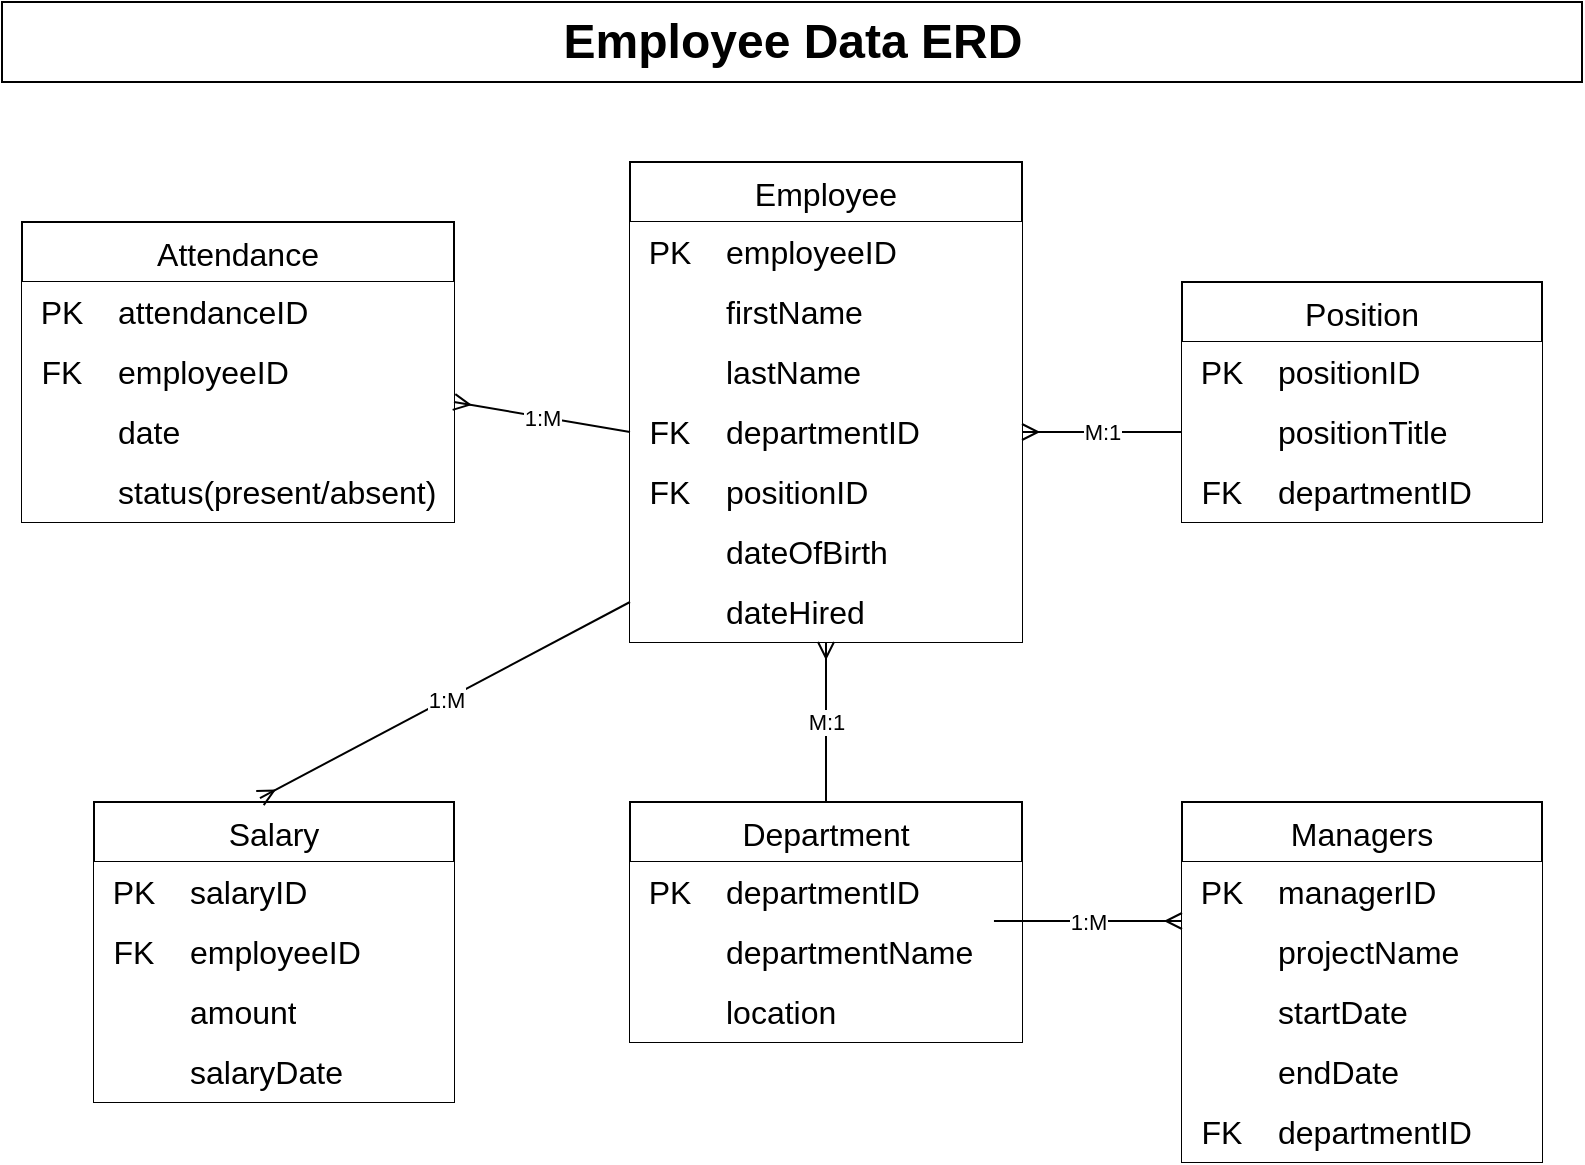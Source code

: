 <mxfile version="24.9.2">
  <diagram id="C5RBs43oDa-KdzZeNtuy" name="Page-1">
    <mxGraphModel dx="1319" dy="762" grid="1" gridSize="10" guides="1" tooltips="1" connect="1" arrows="1" fold="1" page="1" pageScale="1" pageWidth="1100" pageHeight="850" background="#ffffff" math="0" shadow="0">
      <root>
        <mxCell id="WIyWlLk6GJQsqaUBKTNV-0" />
        <mxCell id="WIyWlLk6GJQsqaUBKTNV-1" parent="WIyWlLk6GJQsqaUBKTNV-0" />
        <mxCell id="Qf7x0E1dqHhBOgiYK0y1-11" value="Employee Data ERD" style="text;html=1;fontSize=24;fontStyle=1;verticalAlign=middle;align=center;fillColor=default;strokeColor=default;labelBackgroundColor=default;" vertex="1" parent="WIyWlLk6GJQsqaUBKTNV-1">
          <mxGeometry x="10" y="40" width="790" height="40" as="geometry" />
        </mxCell>
        <mxCell id="Qf7x0E1dqHhBOgiYK0y1-34" value="Employee" style="shape=table;startSize=30;container=1;collapsible=0;childLayout=tableLayout;fixedRows=1;rowLines=0;fontStyle=0;strokeColor=default;fontSize=16;points=[[0,0,0,0,0],[0,0.25,0,0,0],[0,0.5,0,0,0],[0,0.75,0,0,0],[0,1,0,0,0],[0.25,0,0,0,0],[0.25,1,0,0,0],[0.5,0,0,0,0],[0.5,1,0,0,0],[0.75,0,0,0,0],[0.75,1,0,0,0],[1,0,0,0,0],[1,0.25,0,0,0],[1,0.5,0,0,0],[1,0.75,0,0,0],[1,1,0,0,0]];labelBackgroundColor=default;" vertex="1" parent="WIyWlLk6GJQsqaUBKTNV-1">
          <mxGeometry x="324" y="120" width="196" height="240" as="geometry" />
        </mxCell>
        <mxCell id="Qf7x0E1dqHhBOgiYK0y1-35" value="" style="shape=tableRow;horizontal=0;startSize=0;swimlaneHead=0;swimlaneBody=0;top=0;left=0;bottom=0;right=0;collapsible=0;dropTarget=0;fillColor=none;points=[[0,0.5],[1,0.5]];portConstraint=eastwest;strokeColor=inherit;fontSize=16;labelBackgroundColor=default;" vertex="1" parent="Qf7x0E1dqHhBOgiYK0y1-34">
          <mxGeometry y="30" width="196" height="30" as="geometry" />
        </mxCell>
        <mxCell id="Qf7x0E1dqHhBOgiYK0y1-36" value="PK" style="shape=partialRectangle;html=1;whiteSpace=wrap;connectable=0;fillColor=default;top=0;left=0;bottom=0;right=0;overflow=hidden;pointerEvents=1;strokeColor=inherit;fontSize=16;labelBackgroundColor=default;" vertex="1" parent="Qf7x0E1dqHhBOgiYK0y1-35">
          <mxGeometry width="40" height="30" as="geometry">
            <mxRectangle width="40" height="30" as="alternateBounds" />
          </mxGeometry>
        </mxCell>
        <mxCell id="Qf7x0E1dqHhBOgiYK0y1-37" value="employeeID" style="shape=partialRectangle;html=1;whiteSpace=wrap;connectable=0;fillColor=default;top=0;left=0;bottom=0;right=0;align=left;spacingLeft=6;overflow=hidden;strokeColor=inherit;fontSize=16;labelBackgroundColor=default;" vertex="1" parent="Qf7x0E1dqHhBOgiYK0y1-35">
          <mxGeometry x="40" width="156" height="30" as="geometry">
            <mxRectangle width="156" height="30" as="alternateBounds" />
          </mxGeometry>
        </mxCell>
        <mxCell id="Qf7x0E1dqHhBOgiYK0y1-38" value="" style="shape=tableRow;horizontal=0;startSize=0;swimlaneHead=0;swimlaneBody=0;top=0;left=0;bottom=0;right=0;collapsible=0;dropTarget=0;fillColor=none;points=[[0,0.5],[1,0.5]];portConstraint=eastwest;strokeColor=inherit;fontSize=16;labelBackgroundColor=default;" vertex="1" parent="Qf7x0E1dqHhBOgiYK0y1-34">
          <mxGeometry y="60" width="196" height="30" as="geometry" />
        </mxCell>
        <mxCell id="Qf7x0E1dqHhBOgiYK0y1-39" value="" style="shape=partialRectangle;html=1;whiteSpace=wrap;connectable=0;fillColor=default;top=0;left=0;bottom=0;right=0;overflow=hidden;strokeColor=inherit;fontSize=16;labelBackgroundColor=default;" vertex="1" parent="Qf7x0E1dqHhBOgiYK0y1-38">
          <mxGeometry width="40" height="30" as="geometry">
            <mxRectangle width="40" height="30" as="alternateBounds" />
          </mxGeometry>
        </mxCell>
        <mxCell id="Qf7x0E1dqHhBOgiYK0y1-40" value="firstName" style="shape=partialRectangle;html=1;whiteSpace=wrap;connectable=0;fillColor=default;top=0;left=0;bottom=0;right=0;align=left;spacingLeft=6;overflow=hidden;strokeColor=inherit;fontSize=16;labelBackgroundColor=default;" vertex="1" parent="Qf7x0E1dqHhBOgiYK0y1-38">
          <mxGeometry x="40" width="156" height="30" as="geometry">
            <mxRectangle width="156" height="30" as="alternateBounds" />
          </mxGeometry>
        </mxCell>
        <mxCell id="Qf7x0E1dqHhBOgiYK0y1-41" value="" style="shape=tableRow;horizontal=0;startSize=0;swimlaneHead=0;swimlaneBody=0;top=0;left=0;bottom=0;right=0;collapsible=0;dropTarget=0;fillColor=none;points=[[0,0.5],[1,0.5]];portConstraint=eastwest;strokeColor=inherit;fontSize=16;labelBackgroundColor=default;" vertex="1" parent="Qf7x0E1dqHhBOgiYK0y1-34">
          <mxGeometry y="90" width="196" height="30" as="geometry" />
        </mxCell>
        <mxCell id="Qf7x0E1dqHhBOgiYK0y1-42" value="" style="shape=partialRectangle;html=1;whiteSpace=wrap;connectable=0;fillColor=default;top=0;left=0;bottom=0;right=0;overflow=hidden;strokeColor=inherit;fontSize=16;labelBackgroundColor=default;" vertex="1" parent="Qf7x0E1dqHhBOgiYK0y1-41">
          <mxGeometry width="40" height="30" as="geometry">
            <mxRectangle width="40" height="30" as="alternateBounds" />
          </mxGeometry>
        </mxCell>
        <mxCell id="Qf7x0E1dqHhBOgiYK0y1-43" value="lastName" style="shape=partialRectangle;html=1;whiteSpace=wrap;connectable=0;fillColor=default;top=0;left=0;bottom=0;right=0;align=left;spacingLeft=6;overflow=hidden;strokeColor=inherit;fontSize=16;labelBackgroundColor=default;" vertex="1" parent="Qf7x0E1dqHhBOgiYK0y1-41">
          <mxGeometry x="40" width="156" height="30" as="geometry">
            <mxRectangle width="156" height="30" as="alternateBounds" />
          </mxGeometry>
        </mxCell>
        <mxCell id="Qf7x0E1dqHhBOgiYK0y1-44" value="" style="shape=tableRow;horizontal=0;startSize=0;swimlaneHead=0;swimlaneBody=0;top=0;left=0;bottom=0;right=0;collapsible=0;dropTarget=0;fillColor=none;points=[[0,0.5],[1,0.5]];portConstraint=eastwest;strokeColor=inherit;fontSize=16;labelBackgroundColor=default;" vertex="1" parent="Qf7x0E1dqHhBOgiYK0y1-34">
          <mxGeometry y="120" width="196" height="30" as="geometry" />
        </mxCell>
        <mxCell id="Qf7x0E1dqHhBOgiYK0y1-45" value="FK" style="shape=partialRectangle;html=1;whiteSpace=wrap;connectable=0;fillColor=default;top=0;left=0;bottom=0;right=0;overflow=hidden;strokeColor=inherit;fontSize=16;labelBackgroundColor=default;" vertex="1" parent="Qf7x0E1dqHhBOgiYK0y1-44">
          <mxGeometry width="40" height="30" as="geometry">
            <mxRectangle width="40" height="30" as="alternateBounds" />
          </mxGeometry>
        </mxCell>
        <mxCell id="Qf7x0E1dqHhBOgiYK0y1-46" value="departmentID" style="shape=partialRectangle;html=1;whiteSpace=wrap;connectable=0;fillColor=default;top=0;left=0;bottom=0;right=0;align=left;spacingLeft=6;overflow=hidden;strokeColor=inherit;fontSize=16;labelBackgroundColor=default;" vertex="1" parent="Qf7x0E1dqHhBOgiYK0y1-44">
          <mxGeometry x="40" width="156" height="30" as="geometry">
            <mxRectangle width="156" height="30" as="alternateBounds" />
          </mxGeometry>
        </mxCell>
        <mxCell id="Qf7x0E1dqHhBOgiYK0y1-47" value="" style="shape=tableRow;horizontal=0;startSize=0;swimlaneHead=0;swimlaneBody=0;top=0;left=0;bottom=0;right=0;collapsible=0;dropTarget=0;fillColor=none;points=[[0,0.5],[1,0.5]];portConstraint=eastwest;strokeColor=inherit;fontSize=16;labelBackgroundColor=default;" vertex="1" parent="Qf7x0E1dqHhBOgiYK0y1-34">
          <mxGeometry y="150" width="196" height="30" as="geometry" />
        </mxCell>
        <mxCell id="Qf7x0E1dqHhBOgiYK0y1-48" value="FK" style="shape=partialRectangle;html=1;whiteSpace=wrap;connectable=0;fillColor=default;top=0;left=0;bottom=0;right=0;overflow=hidden;strokeColor=inherit;fontSize=16;labelBackgroundColor=default;" vertex="1" parent="Qf7x0E1dqHhBOgiYK0y1-47">
          <mxGeometry width="40" height="30" as="geometry">
            <mxRectangle width="40" height="30" as="alternateBounds" />
          </mxGeometry>
        </mxCell>
        <mxCell id="Qf7x0E1dqHhBOgiYK0y1-49" value="positionID" style="shape=partialRectangle;html=1;whiteSpace=wrap;connectable=0;fillColor=default;top=0;left=0;bottom=0;right=0;align=left;spacingLeft=6;overflow=hidden;strokeColor=inherit;fontSize=16;labelBackgroundColor=default;" vertex="1" parent="Qf7x0E1dqHhBOgiYK0y1-47">
          <mxGeometry x="40" width="156" height="30" as="geometry">
            <mxRectangle width="156" height="30" as="alternateBounds" />
          </mxGeometry>
        </mxCell>
        <mxCell id="Qf7x0E1dqHhBOgiYK0y1-50" value="" style="shape=tableRow;horizontal=0;startSize=0;swimlaneHead=0;swimlaneBody=0;top=0;left=0;bottom=0;right=0;collapsible=0;dropTarget=0;fillColor=none;points=[[0,0.5],[1,0.5]];portConstraint=eastwest;strokeColor=inherit;fontSize=16;labelBackgroundColor=default;" vertex="1" parent="Qf7x0E1dqHhBOgiYK0y1-34">
          <mxGeometry y="180" width="196" height="30" as="geometry" />
        </mxCell>
        <mxCell id="Qf7x0E1dqHhBOgiYK0y1-51" value="" style="shape=partialRectangle;html=1;whiteSpace=wrap;connectable=0;fillColor=default;top=0;left=0;bottom=0;right=0;overflow=hidden;strokeColor=inherit;fontSize=16;labelBackgroundColor=default;" vertex="1" parent="Qf7x0E1dqHhBOgiYK0y1-50">
          <mxGeometry width="40" height="30" as="geometry">
            <mxRectangle width="40" height="30" as="alternateBounds" />
          </mxGeometry>
        </mxCell>
        <mxCell id="Qf7x0E1dqHhBOgiYK0y1-52" value="dateOfBirth" style="shape=partialRectangle;html=1;whiteSpace=wrap;connectable=0;fillColor=default;top=0;left=0;bottom=0;right=0;align=left;spacingLeft=6;overflow=hidden;strokeColor=inherit;fontSize=16;labelBackgroundColor=default;" vertex="1" parent="Qf7x0E1dqHhBOgiYK0y1-50">
          <mxGeometry x="40" width="156" height="30" as="geometry">
            <mxRectangle width="156" height="30" as="alternateBounds" />
          </mxGeometry>
        </mxCell>
        <mxCell id="Qf7x0E1dqHhBOgiYK0y1-53" value="" style="shape=tableRow;horizontal=0;startSize=0;swimlaneHead=0;swimlaneBody=0;top=0;left=0;bottom=0;right=0;collapsible=0;dropTarget=0;fillColor=none;points=[[0,0.5],[1,0.5]];portConstraint=eastwest;strokeColor=inherit;fontSize=16;labelBackgroundColor=default;" vertex="1" parent="Qf7x0E1dqHhBOgiYK0y1-34">
          <mxGeometry y="210" width="196" height="30" as="geometry" />
        </mxCell>
        <mxCell id="Qf7x0E1dqHhBOgiYK0y1-54" value="" style="shape=partialRectangle;html=1;whiteSpace=wrap;connectable=0;fillColor=default;top=0;left=0;bottom=0;right=0;overflow=hidden;strokeColor=inherit;fontSize=16;labelBackgroundColor=default;" vertex="1" parent="Qf7x0E1dqHhBOgiYK0y1-53">
          <mxGeometry width="40" height="30" as="geometry">
            <mxRectangle width="40" height="30" as="alternateBounds" />
          </mxGeometry>
        </mxCell>
        <mxCell id="Qf7x0E1dqHhBOgiYK0y1-55" value="dateHired" style="shape=partialRectangle;html=1;whiteSpace=wrap;connectable=0;fillColor=default;top=0;left=0;bottom=0;right=0;align=left;spacingLeft=6;overflow=hidden;strokeColor=inherit;fontSize=16;labelBackgroundColor=default;" vertex="1" parent="Qf7x0E1dqHhBOgiYK0y1-53">
          <mxGeometry x="40" width="156" height="30" as="geometry">
            <mxRectangle width="156" height="30" as="alternateBounds" />
          </mxGeometry>
        </mxCell>
        <mxCell id="Qf7x0E1dqHhBOgiYK0y1-78" value="Department" style="shape=table;startSize=30;container=1;collapsible=0;childLayout=tableLayout;fixedRows=1;rowLines=0;fontStyle=0;strokeColor=default;fontSize=16;labelBackgroundColor=default;" vertex="1" parent="WIyWlLk6GJQsqaUBKTNV-1">
          <mxGeometry x="324" y="440" width="196" height="120" as="geometry" />
        </mxCell>
        <mxCell id="Qf7x0E1dqHhBOgiYK0y1-126" value="" style="shape=tableRow;horizontal=0;startSize=0;swimlaneHead=0;swimlaneBody=0;top=0;left=0;bottom=0;right=0;collapsible=0;dropTarget=0;fillColor=none;points=[[0,0.5],[1,0.5]];portConstraint=eastwest;strokeColor=inherit;fontSize=16;labelBackgroundColor=default;" vertex="1" parent="Qf7x0E1dqHhBOgiYK0y1-78">
          <mxGeometry y="30" width="196" height="30" as="geometry" />
        </mxCell>
        <mxCell id="Qf7x0E1dqHhBOgiYK0y1-127" value="PK" style="shape=partialRectangle;html=1;whiteSpace=wrap;connectable=0;fillColor=default;top=0;left=0;bottom=0;right=0;overflow=hidden;pointerEvents=1;strokeColor=inherit;fontSize=16;labelBackgroundColor=default;" vertex="1" parent="Qf7x0E1dqHhBOgiYK0y1-126">
          <mxGeometry width="40" height="30" as="geometry">
            <mxRectangle width="40" height="30" as="alternateBounds" />
          </mxGeometry>
        </mxCell>
        <mxCell id="Qf7x0E1dqHhBOgiYK0y1-128" value="departmentID" style="shape=partialRectangle;html=1;whiteSpace=wrap;connectable=0;fillColor=default;top=0;left=0;bottom=0;right=0;align=left;spacingLeft=6;overflow=hidden;strokeColor=inherit;fontSize=16;labelBackgroundColor=default;" vertex="1" parent="Qf7x0E1dqHhBOgiYK0y1-126">
          <mxGeometry x="40" width="156" height="30" as="geometry">
            <mxRectangle width="156" height="30" as="alternateBounds" />
          </mxGeometry>
        </mxCell>
        <mxCell id="Qf7x0E1dqHhBOgiYK0y1-82" value="" style="shape=tableRow;horizontal=0;startSize=0;swimlaneHead=0;swimlaneBody=0;top=0;left=0;bottom=0;right=0;collapsible=0;dropTarget=0;fillColor=none;points=[[0,0.5],[1,0.5]];portConstraint=eastwest;strokeColor=inherit;fontSize=16;labelBackgroundColor=default;" vertex="1" parent="Qf7x0E1dqHhBOgiYK0y1-78">
          <mxGeometry y="60" width="196" height="30" as="geometry" />
        </mxCell>
        <mxCell id="Qf7x0E1dqHhBOgiYK0y1-83" value="" style="shape=partialRectangle;html=1;whiteSpace=wrap;connectable=0;fillColor=default;top=0;left=0;bottom=0;right=0;overflow=hidden;strokeColor=inherit;fontSize=16;labelBackgroundColor=default;" vertex="1" parent="Qf7x0E1dqHhBOgiYK0y1-82">
          <mxGeometry width="40" height="30" as="geometry">
            <mxRectangle width="40" height="30" as="alternateBounds" />
          </mxGeometry>
        </mxCell>
        <mxCell id="Qf7x0E1dqHhBOgiYK0y1-84" value="departmentName" style="shape=partialRectangle;html=1;whiteSpace=wrap;connectable=0;fillColor=default;top=0;left=0;bottom=0;right=0;align=left;spacingLeft=6;overflow=hidden;strokeColor=inherit;fontSize=16;labelBackgroundColor=default;" vertex="1" parent="Qf7x0E1dqHhBOgiYK0y1-82">
          <mxGeometry x="40" width="156" height="30" as="geometry">
            <mxRectangle width="156" height="30" as="alternateBounds" />
          </mxGeometry>
        </mxCell>
        <mxCell id="Qf7x0E1dqHhBOgiYK0y1-85" value="" style="shape=tableRow;horizontal=0;startSize=0;swimlaneHead=0;swimlaneBody=0;top=0;left=0;bottom=0;right=0;collapsible=0;dropTarget=0;fillColor=none;points=[[0,0.5],[1,0.5]];portConstraint=eastwest;strokeColor=inherit;fontSize=16;labelBackgroundColor=default;" vertex="1" parent="Qf7x0E1dqHhBOgiYK0y1-78">
          <mxGeometry y="90" width="196" height="30" as="geometry" />
        </mxCell>
        <mxCell id="Qf7x0E1dqHhBOgiYK0y1-86" value="" style="shape=partialRectangle;html=1;whiteSpace=wrap;connectable=0;fillColor=default;top=0;left=0;bottom=0;right=0;overflow=hidden;strokeColor=inherit;fontSize=16;labelBackgroundColor=default;" vertex="1" parent="Qf7x0E1dqHhBOgiYK0y1-85">
          <mxGeometry width="40" height="30" as="geometry">
            <mxRectangle width="40" height="30" as="alternateBounds" />
          </mxGeometry>
        </mxCell>
        <mxCell id="Qf7x0E1dqHhBOgiYK0y1-87" value="location" style="shape=partialRectangle;html=1;whiteSpace=wrap;connectable=0;fillColor=default;top=0;left=0;bottom=0;right=0;align=left;spacingLeft=6;overflow=hidden;strokeColor=inherit;fontSize=16;labelBackgroundColor=default;" vertex="1" parent="Qf7x0E1dqHhBOgiYK0y1-85">
          <mxGeometry x="40" width="156" height="30" as="geometry">
            <mxRectangle width="156" height="30" as="alternateBounds" />
          </mxGeometry>
        </mxCell>
        <mxCell id="Qf7x0E1dqHhBOgiYK0y1-101" value="Position" style="shape=table;startSize=30;container=1;collapsible=0;childLayout=tableLayout;fixedRows=1;rowLines=0;fontStyle=0;strokeColor=default;fontSize=16;labelBackgroundColor=default;" vertex="1" parent="WIyWlLk6GJQsqaUBKTNV-1">
          <mxGeometry x="600" y="180" width="180" height="120" as="geometry" />
        </mxCell>
        <mxCell id="Qf7x0E1dqHhBOgiYK0y1-102" value="" style="shape=tableRow;horizontal=0;startSize=0;swimlaneHead=0;swimlaneBody=0;top=0;left=0;bottom=0;right=0;collapsible=0;dropTarget=0;fillColor=none;points=[[0,0.5],[1,0.5]];portConstraint=eastwest;strokeColor=inherit;fontSize=16;labelBackgroundColor=default;" vertex="1" parent="Qf7x0E1dqHhBOgiYK0y1-101">
          <mxGeometry y="30" width="180" height="30" as="geometry" />
        </mxCell>
        <mxCell id="Qf7x0E1dqHhBOgiYK0y1-103" value="PK" style="shape=partialRectangle;html=1;whiteSpace=wrap;connectable=0;fillColor=default;top=0;left=0;bottom=0;right=0;overflow=hidden;pointerEvents=1;strokeColor=inherit;fontSize=16;labelBackgroundColor=default;" vertex="1" parent="Qf7x0E1dqHhBOgiYK0y1-102">
          <mxGeometry width="40" height="30" as="geometry">
            <mxRectangle width="40" height="30" as="alternateBounds" />
          </mxGeometry>
        </mxCell>
        <mxCell id="Qf7x0E1dqHhBOgiYK0y1-104" value="positionID" style="shape=partialRectangle;html=1;whiteSpace=wrap;connectable=0;fillColor=default;top=0;left=0;bottom=0;right=0;align=left;spacingLeft=6;overflow=hidden;strokeColor=inherit;fontSize=16;labelBackgroundColor=default;" vertex="1" parent="Qf7x0E1dqHhBOgiYK0y1-102">
          <mxGeometry x="40" width="140" height="30" as="geometry">
            <mxRectangle width="140" height="30" as="alternateBounds" />
          </mxGeometry>
        </mxCell>
        <mxCell id="Qf7x0E1dqHhBOgiYK0y1-105" value="" style="shape=tableRow;horizontal=0;startSize=0;swimlaneHead=0;swimlaneBody=0;top=0;left=0;bottom=0;right=0;collapsible=0;dropTarget=0;fillColor=none;points=[[0,0.5],[1,0.5]];portConstraint=eastwest;strokeColor=inherit;fontSize=16;labelBackgroundColor=default;" vertex="1" parent="Qf7x0E1dqHhBOgiYK0y1-101">
          <mxGeometry y="60" width="180" height="30" as="geometry" />
        </mxCell>
        <mxCell id="Qf7x0E1dqHhBOgiYK0y1-106" value="" style="shape=partialRectangle;html=1;whiteSpace=wrap;connectable=0;fillColor=default;top=0;left=0;bottom=0;right=0;overflow=hidden;strokeColor=inherit;fontSize=16;labelBackgroundColor=default;" vertex="1" parent="Qf7x0E1dqHhBOgiYK0y1-105">
          <mxGeometry width="40" height="30" as="geometry">
            <mxRectangle width="40" height="30" as="alternateBounds" />
          </mxGeometry>
        </mxCell>
        <mxCell id="Qf7x0E1dqHhBOgiYK0y1-107" value="positionTitle" style="shape=partialRectangle;html=1;whiteSpace=wrap;connectable=0;fillColor=default;top=0;left=0;bottom=0;right=0;align=left;spacingLeft=6;overflow=hidden;strokeColor=inherit;fontSize=16;labelBackgroundColor=default;" vertex="1" parent="Qf7x0E1dqHhBOgiYK0y1-105">
          <mxGeometry x="40" width="140" height="30" as="geometry">
            <mxRectangle width="140" height="30" as="alternateBounds" />
          </mxGeometry>
        </mxCell>
        <mxCell id="Qf7x0E1dqHhBOgiYK0y1-108" value="" style="shape=tableRow;horizontal=0;startSize=0;swimlaneHead=0;swimlaneBody=0;top=0;left=0;bottom=0;right=0;collapsible=0;dropTarget=0;fillColor=none;points=[[0,0.5],[1,0.5]];portConstraint=eastwest;strokeColor=inherit;fontSize=16;labelBackgroundColor=default;" vertex="1" parent="Qf7x0E1dqHhBOgiYK0y1-101">
          <mxGeometry y="90" width="180" height="30" as="geometry" />
        </mxCell>
        <mxCell id="Qf7x0E1dqHhBOgiYK0y1-109" value="FK" style="shape=partialRectangle;html=1;whiteSpace=wrap;connectable=0;fillColor=default;top=0;left=0;bottom=0;right=0;overflow=hidden;strokeColor=inherit;fontSize=16;labelBackgroundColor=default;" vertex="1" parent="Qf7x0E1dqHhBOgiYK0y1-108">
          <mxGeometry width="40" height="30" as="geometry">
            <mxRectangle width="40" height="30" as="alternateBounds" />
          </mxGeometry>
        </mxCell>
        <mxCell id="Qf7x0E1dqHhBOgiYK0y1-110" value="departmentID" style="shape=partialRectangle;html=1;whiteSpace=wrap;connectable=0;fillColor=default;top=0;left=0;bottom=0;right=0;align=left;spacingLeft=6;overflow=hidden;strokeColor=inherit;fontSize=16;labelBackgroundColor=default;" vertex="1" parent="Qf7x0E1dqHhBOgiYK0y1-108">
          <mxGeometry x="40" width="140" height="30" as="geometry">
            <mxRectangle width="140" height="30" as="alternateBounds" />
          </mxGeometry>
        </mxCell>
        <mxCell id="Qf7x0E1dqHhBOgiYK0y1-112" value="Salary" style="shape=table;startSize=30;container=1;collapsible=0;childLayout=tableLayout;fixedRows=1;rowLines=0;fontStyle=0;strokeColor=default;fontSize=16;labelBackgroundColor=default;" vertex="1" parent="WIyWlLk6GJQsqaUBKTNV-1">
          <mxGeometry x="56" y="440" width="180" height="150" as="geometry" />
        </mxCell>
        <mxCell id="Qf7x0E1dqHhBOgiYK0y1-113" value="" style="shape=tableRow;horizontal=0;startSize=0;swimlaneHead=0;swimlaneBody=0;top=0;left=0;bottom=0;right=0;collapsible=0;dropTarget=0;fillColor=none;points=[[0,0.5],[1,0.5]];portConstraint=eastwest;strokeColor=inherit;fontSize=16;labelBackgroundColor=default;" vertex="1" parent="Qf7x0E1dqHhBOgiYK0y1-112">
          <mxGeometry y="30" width="180" height="30" as="geometry" />
        </mxCell>
        <mxCell id="Qf7x0E1dqHhBOgiYK0y1-114" value="PK" style="shape=partialRectangle;html=1;whiteSpace=wrap;connectable=0;fillColor=default;top=0;left=0;bottom=0;right=0;overflow=hidden;pointerEvents=1;strokeColor=inherit;fontSize=16;labelBackgroundColor=default;" vertex="1" parent="Qf7x0E1dqHhBOgiYK0y1-113">
          <mxGeometry width="40" height="30" as="geometry">
            <mxRectangle width="40" height="30" as="alternateBounds" />
          </mxGeometry>
        </mxCell>
        <mxCell id="Qf7x0E1dqHhBOgiYK0y1-115" value="salaryID" style="shape=partialRectangle;html=1;whiteSpace=wrap;connectable=0;fillColor=default;top=0;left=0;bottom=0;right=0;align=left;spacingLeft=6;overflow=hidden;strokeColor=inherit;fontSize=16;labelBackgroundColor=default;" vertex="1" parent="Qf7x0E1dqHhBOgiYK0y1-113">
          <mxGeometry x="40" width="140" height="30" as="geometry">
            <mxRectangle width="140" height="30" as="alternateBounds" />
          </mxGeometry>
        </mxCell>
        <mxCell id="Qf7x0E1dqHhBOgiYK0y1-116" value="" style="shape=tableRow;horizontal=0;startSize=0;swimlaneHead=0;swimlaneBody=0;top=0;left=0;bottom=0;right=0;collapsible=0;dropTarget=0;fillColor=none;points=[[0,0.5],[1,0.5]];portConstraint=eastwest;strokeColor=inherit;fontSize=16;labelBackgroundColor=default;" vertex="1" parent="Qf7x0E1dqHhBOgiYK0y1-112">
          <mxGeometry y="60" width="180" height="30" as="geometry" />
        </mxCell>
        <mxCell id="Qf7x0E1dqHhBOgiYK0y1-117" value="FK" style="shape=partialRectangle;html=1;whiteSpace=wrap;connectable=0;fillColor=default;top=0;left=0;bottom=0;right=0;overflow=hidden;strokeColor=inherit;fontSize=16;labelBackgroundColor=default;" vertex="1" parent="Qf7x0E1dqHhBOgiYK0y1-116">
          <mxGeometry width="40" height="30" as="geometry">
            <mxRectangle width="40" height="30" as="alternateBounds" />
          </mxGeometry>
        </mxCell>
        <mxCell id="Qf7x0E1dqHhBOgiYK0y1-118" value="employeeID" style="shape=partialRectangle;html=1;whiteSpace=wrap;connectable=0;fillColor=default;top=0;left=0;bottom=0;right=0;align=left;spacingLeft=6;overflow=hidden;strokeColor=inherit;fontSize=16;labelBackgroundColor=default;" vertex="1" parent="Qf7x0E1dqHhBOgiYK0y1-116">
          <mxGeometry x="40" width="140" height="30" as="geometry">
            <mxRectangle width="140" height="30" as="alternateBounds" />
          </mxGeometry>
        </mxCell>
        <mxCell id="Qf7x0E1dqHhBOgiYK0y1-119" value="" style="shape=tableRow;horizontal=0;startSize=0;swimlaneHead=0;swimlaneBody=0;top=0;left=0;bottom=0;right=0;collapsible=0;dropTarget=0;fillColor=none;points=[[0,0.5],[1,0.5]];portConstraint=eastwest;strokeColor=inherit;fontSize=16;labelBackgroundColor=default;" vertex="1" parent="Qf7x0E1dqHhBOgiYK0y1-112">
          <mxGeometry y="90" width="180" height="30" as="geometry" />
        </mxCell>
        <mxCell id="Qf7x0E1dqHhBOgiYK0y1-120" value="" style="shape=partialRectangle;html=1;whiteSpace=wrap;connectable=0;fillColor=default;top=0;left=0;bottom=0;right=0;overflow=hidden;strokeColor=inherit;fontSize=16;labelBackgroundColor=default;" vertex="1" parent="Qf7x0E1dqHhBOgiYK0y1-119">
          <mxGeometry width="40" height="30" as="geometry">
            <mxRectangle width="40" height="30" as="alternateBounds" />
          </mxGeometry>
        </mxCell>
        <mxCell id="Qf7x0E1dqHhBOgiYK0y1-121" value="amount" style="shape=partialRectangle;html=1;whiteSpace=wrap;connectable=0;fillColor=default;top=0;left=0;bottom=0;right=0;align=left;spacingLeft=6;overflow=hidden;strokeColor=inherit;fontSize=16;labelBackgroundColor=default;" vertex="1" parent="Qf7x0E1dqHhBOgiYK0y1-119">
          <mxGeometry x="40" width="140" height="30" as="geometry">
            <mxRectangle width="140" height="30" as="alternateBounds" />
          </mxGeometry>
        </mxCell>
        <mxCell id="Qf7x0E1dqHhBOgiYK0y1-123" value="" style="shape=tableRow;horizontal=0;startSize=0;swimlaneHead=0;swimlaneBody=0;top=0;left=0;bottom=0;right=0;collapsible=0;dropTarget=0;fillColor=none;points=[[0,0.5],[1,0.5]];portConstraint=eastwest;strokeColor=inherit;fontSize=16;labelBackgroundColor=default;" vertex="1" parent="Qf7x0E1dqHhBOgiYK0y1-112">
          <mxGeometry y="120" width="180" height="30" as="geometry" />
        </mxCell>
        <mxCell id="Qf7x0E1dqHhBOgiYK0y1-124" value="" style="shape=partialRectangle;html=1;whiteSpace=wrap;connectable=0;fillColor=default;top=0;left=0;bottom=0;right=0;overflow=hidden;strokeColor=inherit;fontSize=16;labelBackgroundColor=default;" vertex="1" parent="Qf7x0E1dqHhBOgiYK0y1-123">
          <mxGeometry width="40" height="30" as="geometry">
            <mxRectangle width="40" height="30" as="alternateBounds" />
          </mxGeometry>
        </mxCell>
        <mxCell id="Qf7x0E1dqHhBOgiYK0y1-125" value="salaryDate" style="shape=partialRectangle;html=1;whiteSpace=wrap;connectable=0;fillColor=default;top=0;left=0;bottom=0;right=0;align=left;spacingLeft=6;overflow=hidden;strokeColor=inherit;fontSize=16;labelBackgroundColor=default;" vertex="1" parent="Qf7x0E1dqHhBOgiYK0y1-123">
          <mxGeometry x="40" width="140" height="30" as="geometry">
            <mxRectangle width="140" height="30" as="alternateBounds" />
          </mxGeometry>
        </mxCell>
        <mxCell id="Qf7x0E1dqHhBOgiYK0y1-129" value="Attendance" style="shape=table;startSize=30;container=1;collapsible=0;childLayout=tableLayout;fixedRows=1;rowLines=0;fontStyle=0;strokeColor=default;fontSize=16;labelBackgroundColor=default;" vertex="1" parent="WIyWlLk6GJQsqaUBKTNV-1">
          <mxGeometry x="20" y="150" width="216" height="150" as="geometry" />
        </mxCell>
        <mxCell id="Qf7x0E1dqHhBOgiYK0y1-130" value="" style="shape=tableRow;horizontal=0;startSize=0;swimlaneHead=0;swimlaneBody=0;top=0;left=0;bottom=0;right=0;collapsible=0;dropTarget=0;fillColor=none;points=[[0,0.5],[1,0.5]];portConstraint=eastwest;strokeColor=inherit;fontSize=16;labelBackgroundColor=default;" vertex="1" parent="Qf7x0E1dqHhBOgiYK0y1-129">
          <mxGeometry y="30" width="216" height="30" as="geometry" />
        </mxCell>
        <mxCell id="Qf7x0E1dqHhBOgiYK0y1-131" value="PK" style="shape=partialRectangle;html=1;whiteSpace=wrap;connectable=0;fillColor=default;top=0;left=0;bottom=0;right=0;overflow=hidden;pointerEvents=1;strokeColor=inherit;fontSize=16;labelBackgroundColor=default;" vertex="1" parent="Qf7x0E1dqHhBOgiYK0y1-130">
          <mxGeometry width="40" height="30" as="geometry">
            <mxRectangle width="40" height="30" as="alternateBounds" />
          </mxGeometry>
        </mxCell>
        <mxCell id="Qf7x0E1dqHhBOgiYK0y1-132" value="attendanceID" style="shape=partialRectangle;html=1;whiteSpace=wrap;connectable=0;fillColor=default;top=0;left=0;bottom=0;right=0;align=left;spacingLeft=6;overflow=hidden;strokeColor=inherit;fontSize=16;labelBackgroundColor=default;" vertex="1" parent="Qf7x0E1dqHhBOgiYK0y1-130">
          <mxGeometry x="40" width="176" height="30" as="geometry">
            <mxRectangle width="176" height="30" as="alternateBounds" />
          </mxGeometry>
        </mxCell>
        <mxCell id="Qf7x0E1dqHhBOgiYK0y1-133" value="" style="shape=tableRow;horizontal=0;startSize=0;swimlaneHead=0;swimlaneBody=0;top=0;left=0;bottom=0;right=0;collapsible=0;dropTarget=0;fillColor=none;points=[[0,0.5],[1,0.5]];portConstraint=eastwest;strokeColor=inherit;fontSize=16;labelBackgroundColor=default;" vertex="1" parent="Qf7x0E1dqHhBOgiYK0y1-129">
          <mxGeometry y="60" width="216" height="30" as="geometry" />
        </mxCell>
        <mxCell id="Qf7x0E1dqHhBOgiYK0y1-134" value="FK" style="shape=partialRectangle;html=1;whiteSpace=wrap;connectable=0;fillColor=default;top=0;left=0;bottom=0;right=0;overflow=hidden;pointerEvents=1;strokeColor=inherit;fontSize=16;labelBackgroundColor=default;" vertex="1" parent="Qf7x0E1dqHhBOgiYK0y1-133">
          <mxGeometry width="40" height="30" as="geometry">
            <mxRectangle width="40" height="30" as="alternateBounds" />
          </mxGeometry>
        </mxCell>
        <mxCell id="Qf7x0E1dqHhBOgiYK0y1-135" value="employeeID" style="shape=partialRectangle;html=1;whiteSpace=wrap;connectable=0;fillColor=default;top=0;left=0;bottom=0;right=0;align=left;spacingLeft=6;overflow=hidden;strokeColor=inherit;fontSize=16;labelBackgroundColor=default;" vertex="1" parent="Qf7x0E1dqHhBOgiYK0y1-133">
          <mxGeometry x="40" width="176" height="30" as="geometry">
            <mxRectangle width="176" height="30" as="alternateBounds" />
          </mxGeometry>
        </mxCell>
        <mxCell id="Qf7x0E1dqHhBOgiYK0y1-136" value="" style="shape=tableRow;horizontal=0;startSize=0;swimlaneHead=0;swimlaneBody=0;top=0;left=0;bottom=0;right=0;collapsible=0;dropTarget=0;fillColor=none;points=[[0,0.5],[1,0.5]];portConstraint=eastwest;strokeColor=inherit;fontSize=16;labelBackgroundColor=default;" vertex="1" parent="Qf7x0E1dqHhBOgiYK0y1-129">
          <mxGeometry y="90" width="216" height="30" as="geometry" />
        </mxCell>
        <mxCell id="Qf7x0E1dqHhBOgiYK0y1-137" value="" style="shape=partialRectangle;html=1;whiteSpace=wrap;connectable=0;fillColor=default;top=0;left=0;bottom=0;right=0;overflow=hidden;strokeColor=inherit;fontSize=16;labelBackgroundColor=default;" vertex="1" parent="Qf7x0E1dqHhBOgiYK0y1-136">
          <mxGeometry width="40" height="30" as="geometry">
            <mxRectangle width="40" height="30" as="alternateBounds" />
          </mxGeometry>
        </mxCell>
        <mxCell id="Qf7x0E1dqHhBOgiYK0y1-138" value="date" style="shape=partialRectangle;html=1;whiteSpace=wrap;connectable=0;fillColor=default;top=0;left=0;bottom=0;right=0;align=left;spacingLeft=6;overflow=hidden;strokeColor=inherit;fontSize=16;labelBackgroundColor=default;" vertex="1" parent="Qf7x0E1dqHhBOgiYK0y1-136">
          <mxGeometry x="40" width="176" height="30" as="geometry">
            <mxRectangle width="176" height="30" as="alternateBounds" />
          </mxGeometry>
        </mxCell>
        <mxCell id="Qf7x0E1dqHhBOgiYK0y1-139" value="" style="shape=tableRow;horizontal=0;startSize=0;swimlaneHead=0;swimlaneBody=0;top=0;left=0;bottom=0;right=0;collapsible=0;dropTarget=0;fillColor=none;points=[[0,0.5],[1,0.5]];portConstraint=eastwest;strokeColor=inherit;fontSize=16;labelBackgroundColor=default;" vertex="1" parent="Qf7x0E1dqHhBOgiYK0y1-129">
          <mxGeometry y="120" width="216" height="30" as="geometry" />
        </mxCell>
        <mxCell id="Qf7x0E1dqHhBOgiYK0y1-140" value="" style="shape=partialRectangle;html=1;whiteSpace=wrap;connectable=0;fillColor=default;top=0;left=0;bottom=0;right=0;overflow=hidden;strokeColor=inherit;fontSize=16;labelBackgroundColor=default;" vertex="1" parent="Qf7x0E1dqHhBOgiYK0y1-139">
          <mxGeometry width="40" height="30" as="geometry">
            <mxRectangle width="40" height="30" as="alternateBounds" />
          </mxGeometry>
        </mxCell>
        <mxCell id="Qf7x0E1dqHhBOgiYK0y1-141" value="status(present/absent)" style="shape=partialRectangle;html=1;whiteSpace=wrap;connectable=0;fillColor=default;top=0;left=0;bottom=0;right=0;align=left;spacingLeft=6;overflow=hidden;strokeColor=inherit;fontSize=16;labelBackgroundColor=default;" vertex="1" parent="Qf7x0E1dqHhBOgiYK0y1-139">
          <mxGeometry x="40" width="176" height="30" as="geometry">
            <mxRectangle width="176" height="30" as="alternateBounds" />
          </mxGeometry>
        </mxCell>
        <mxCell id="Qf7x0E1dqHhBOgiYK0y1-143" value="Managers" style="shape=table;startSize=30;container=1;collapsible=0;childLayout=tableLayout;fixedRows=1;rowLines=0;fontStyle=0;strokeColor=default;fontSize=16;labelBackgroundColor=default;" vertex="1" parent="WIyWlLk6GJQsqaUBKTNV-1">
          <mxGeometry x="600" y="440" width="180" height="180" as="geometry" />
        </mxCell>
        <mxCell id="Qf7x0E1dqHhBOgiYK0y1-144" value="" style="shape=tableRow;horizontal=0;startSize=0;swimlaneHead=0;swimlaneBody=0;top=0;left=0;bottom=0;right=0;collapsible=0;dropTarget=0;fillColor=none;points=[[0,0.5],[1,0.5]];portConstraint=eastwest;strokeColor=inherit;fontSize=16;labelBackgroundColor=default;" vertex="1" parent="Qf7x0E1dqHhBOgiYK0y1-143">
          <mxGeometry y="30" width="180" height="30" as="geometry" />
        </mxCell>
        <mxCell id="Qf7x0E1dqHhBOgiYK0y1-145" value="PK" style="shape=partialRectangle;html=1;whiteSpace=wrap;connectable=0;fillColor=default;top=0;left=0;bottom=0;right=0;overflow=hidden;pointerEvents=1;strokeColor=inherit;fontSize=16;labelBackgroundColor=default;" vertex="1" parent="Qf7x0E1dqHhBOgiYK0y1-144">
          <mxGeometry width="40" height="30" as="geometry">
            <mxRectangle width="40" height="30" as="alternateBounds" />
          </mxGeometry>
        </mxCell>
        <mxCell id="Qf7x0E1dqHhBOgiYK0y1-146" value="managerID" style="shape=partialRectangle;html=1;whiteSpace=wrap;connectable=0;fillColor=default;top=0;left=0;bottom=0;right=0;align=left;spacingLeft=6;overflow=hidden;strokeColor=inherit;fontSize=16;labelBackgroundColor=default;" vertex="1" parent="Qf7x0E1dqHhBOgiYK0y1-144">
          <mxGeometry x="40" width="140" height="30" as="geometry">
            <mxRectangle width="140" height="30" as="alternateBounds" />
          </mxGeometry>
        </mxCell>
        <mxCell id="Qf7x0E1dqHhBOgiYK0y1-147" value="" style="shape=tableRow;horizontal=0;startSize=0;swimlaneHead=0;swimlaneBody=0;top=0;left=0;bottom=0;right=0;collapsible=0;dropTarget=0;fillColor=none;points=[[0,0.5],[1,0.5]];portConstraint=eastwest;strokeColor=inherit;fontSize=16;labelBackgroundColor=default;" vertex="1" parent="Qf7x0E1dqHhBOgiYK0y1-143">
          <mxGeometry y="60" width="180" height="30" as="geometry" />
        </mxCell>
        <mxCell id="Qf7x0E1dqHhBOgiYK0y1-148" value="" style="shape=partialRectangle;html=1;whiteSpace=wrap;connectable=0;fillColor=default;top=0;left=0;bottom=0;right=0;overflow=hidden;strokeColor=inherit;fontSize=16;labelBackgroundColor=default;" vertex="1" parent="Qf7x0E1dqHhBOgiYK0y1-147">
          <mxGeometry width="40" height="30" as="geometry">
            <mxRectangle width="40" height="30" as="alternateBounds" />
          </mxGeometry>
        </mxCell>
        <mxCell id="Qf7x0E1dqHhBOgiYK0y1-149" value="projectName" style="shape=partialRectangle;html=1;whiteSpace=wrap;connectable=0;fillColor=default;top=0;left=0;bottom=0;right=0;align=left;spacingLeft=6;overflow=hidden;strokeColor=inherit;fontSize=16;labelBackgroundColor=default;" vertex="1" parent="Qf7x0E1dqHhBOgiYK0y1-147">
          <mxGeometry x="40" width="140" height="30" as="geometry">
            <mxRectangle width="140" height="30" as="alternateBounds" />
          </mxGeometry>
        </mxCell>
        <mxCell id="Qf7x0E1dqHhBOgiYK0y1-150" value="" style="shape=tableRow;horizontal=0;startSize=0;swimlaneHead=0;swimlaneBody=0;top=0;left=0;bottom=0;right=0;collapsible=0;dropTarget=0;fillColor=none;points=[[0,0.5],[1,0.5]];portConstraint=eastwest;strokeColor=inherit;fontSize=16;labelBackgroundColor=default;" vertex="1" parent="Qf7x0E1dqHhBOgiYK0y1-143">
          <mxGeometry y="90" width="180" height="30" as="geometry" />
        </mxCell>
        <mxCell id="Qf7x0E1dqHhBOgiYK0y1-151" value="" style="shape=partialRectangle;html=1;whiteSpace=wrap;connectable=0;fillColor=default;top=0;left=0;bottom=0;right=0;overflow=hidden;strokeColor=inherit;fontSize=16;labelBackgroundColor=default;" vertex="1" parent="Qf7x0E1dqHhBOgiYK0y1-150">
          <mxGeometry width="40" height="30" as="geometry">
            <mxRectangle width="40" height="30" as="alternateBounds" />
          </mxGeometry>
        </mxCell>
        <mxCell id="Qf7x0E1dqHhBOgiYK0y1-152" value="startDate" style="shape=partialRectangle;html=1;whiteSpace=wrap;connectable=0;fillColor=default;top=0;left=0;bottom=0;right=0;align=left;spacingLeft=6;overflow=hidden;strokeColor=inherit;fontSize=16;labelBackgroundColor=default;" vertex="1" parent="Qf7x0E1dqHhBOgiYK0y1-150">
          <mxGeometry x="40" width="140" height="30" as="geometry">
            <mxRectangle width="140" height="30" as="alternateBounds" />
          </mxGeometry>
        </mxCell>
        <mxCell id="Qf7x0E1dqHhBOgiYK0y1-154" value="" style="shape=tableRow;horizontal=0;startSize=0;swimlaneHead=0;swimlaneBody=0;top=0;left=0;bottom=0;right=0;collapsible=0;dropTarget=0;fillColor=none;points=[[0,0.5],[1,0.5]];portConstraint=eastwest;strokeColor=inherit;fontSize=16;labelBackgroundColor=default;" vertex="1" parent="Qf7x0E1dqHhBOgiYK0y1-143">
          <mxGeometry y="120" width="180" height="30" as="geometry" />
        </mxCell>
        <mxCell id="Qf7x0E1dqHhBOgiYK0y1-155" value="" style="shape=partialRectangle;html=1;whiteSpace=wrap;connectable=0;fillColor=default;top=0;left=0;bottom=0;right=0;overflow=hidden;strokeColor=inherit;fontSize=16;labelBackgroundColor=default;" vertex="1" parent="Qf7x0E1dqHhBOgiYK0y1-154">
          <mxGeometry width="40" height="30" as="geometry">
            <mxRectangle width="40" height="30" as="alternateBounds" />
          </mxGeometry>
        </mxCell>
        <mxCell id="Qf7x0E1dqHhBOgiYK0y1-156" value="endDate" style="shape=partialRectangle;html=1;whiteSpace=wrap;connectable=0;fillColor=default;top=0;left=0;bottom=0;right=0;align=left;spacingLeft=6;overflow=hidden;strokeColor=inherit;fontSize=16;labelBackgroundColor=default;" vertex="1" parent="Qf7x0E1dqHhBOgiYK0y1-154">
          <mxGeometry x="40" width="140" height="30" as="geometry">
            <mxRectangle width="140" height="30" as="alternateBounds" />
          </mxGeometry>
        </mxCell>
        <mxCell id="Qf7x0E1dqHhBOgiYK0y1-157" value="" style="shape=tableRow;horizontal=0;startSize=0;swimlaneHead=0;swimlaneBody=0;top=0;left=0;bottom=0;right=0;collapsible=0;dropTarget=0;fillColor=none;points=[[0,0.5],[1,0.5]];portConstraint=eastwest;strokeColor=inherit;fontSize=16;labelBackgroundColor=default;" vertex="1" parent="Qf7x0E1dqHhBOgiYK0y1-143">
          <mxGeometry y="150" width="180" height="30" as="geometry" />
        </mxCell>
        <mxCell id="Qf7x0E1dqHhBOgiYK0y1-158" value="FK" style="shape=partialRectangle;html=1;whiteSpace=wrap;connectable=0;fillColor=default;top=0;left=0;bottom=0;right=0;overflow=hidden;strokeColor=inherit;fontSize=16;labelBackgroundColor=default;" vertex="1" parent="Qf7x0E1dqHhBOgiYK0y1-157">
          <mxGeometry width="40" height="30" as="geometry">
            <mxRectangle width="40" height="30" as="alternateBounds" />
          </mxGeometry>
        </mxCell>
        <mxCell id="Qf7x0E1dqHhBOgiYK0y1-159" value="departmentID" style="shape=partialRectangle;html=1;whiteSpace=wrap;connectable=0;fillColor=default;top=0;left=0;bottom=0;right=0;align=left;spacingLeft=6;overflow=hidden;strokeColor=inherit;fontSize=16;labelBackgroundColor=default;" vertex="1" parent="Qf7x0E1dqHhBOgiYK0y1-157">
          <mxGeometry x="40" width="140" height="30" as="geometry">
            <mxRectangle width="140" height="30" as="alternateBounds" />
          </mxGeometry>
        </mxCell>
        <mxCell id="Qf7x0E1dqHhBOgiYK0y1-167" value="" style="endArrow=none;html=1;rounded=0;entryX=0.5;entryY=0;entryDx=0;entryDy=0;startArrow=ERmany;startFill=0;endFill=0;labelBackgroundColor=default;" edge="1" parent="WIyWlLk6GJQsqaUBKTNV-1" source="Qf7x0E1dqHhBOgiYK0y1-53" target="Qf7x0E1dqHhBOgiYK0y1-78">
          <mxGeometry relative="1" as="geometry">
            <mxPoint x="340" y="440" as="sourcePoint" />
            <mxPoint x="414" y="430" as="targetPoint" />
          </mxGeometry>
        </mxCell>
        <mxCell id="Qf7x0E1dqHhBOgiYK0y1-168" value="M:1" style="edgeLabel;resizable=0;html=1;;align=center;verticalAlign=middle;labelBackgroundColor=default;" connectable="0" vertex="1" parent="Qf7x0E1dqHhBOgiYK0y1-167">
          <mxGeometry relative="1" as="geometry" />
        </mxCell>
        <mxCell id="Qf7x0E1dqHhBOgiYK0y1-171" value="" style="endArrow=none;html=1;rounded=0;exitX=1;exitY=0.5;exitDx=0;exitDy=0;entryX=0;entryY=0.5;entryDx=0;entryDy=0;startArrow=ERmany;startFill=0;endFill=0;labelBackgroundColor=default;" edge="1" parent="WIyWlLk6GJQsqaUBKTNV-1" source="Qf7x0E1dqHhBOgiYK0y1-44" target="Qf7x0E1dqHhBOgiYK0y1-105">
          <mxGeometry relative="1" as="geometry">
            <mxPoint x="370" y="440" as="sourcePoint" />
            <mxPoint x="470" y="440" as="targetPoint" />
          </mxGeometry>
        </mxCell>
        <mxCell id="Qf7x0E1dqHhBOgiYK0y1-172" value="M:1" style="edgeLabel;resizable=0;html=1;;align=center;verticalAlign=middle;labelBackgroundColor=default;" connectable="0" vertex="1" parent="Qf7x0E1dqHhBOgiYK0y1-171">
          <mxGeometry relative="1" as="geometry" />
        </mxCell>
        <mxCell id="Qf7x0E1dqHhBOgiYK0y1-173" value="" style="endArrow=ERmany;html=1;rounded=0;entryX=0.461;entryY=-0.013;entryDx=0;entryDy=0;endFill=0;entryPerimeter=0;labelBackgroundColor=default;" edge="1" parent="WIyWlLk6GJQsqaUBKTNV-1" target="Qf7x0E1dqHhBOgiYK0y1-112">
          <mxGeometry relative="1" as="geometry">
            <mxPoint x="324" y="340" as="sourcePoint" />
            <mxPoint x="147" y="440" as="targetPoint" />
          </mxGeometry>
        </mxCell>
        <mxCell id="Qf7x0E1dqHhBOgiYK0y1-174" value="1:M" style="edgeLabel;resizable=0;html=1;;align=center;verticalAlign=middle;labelBackgroundColor=default;" connectable="0" vertex="1" parent="Qf7x0E1dqHhBOgiYK0y1-173">
          <mxGeometry relative="1" as="geometry" />
        </mxCell>
        <mxCell id="Qf7x0E1dqHhBOgiYK0y1-176" value="" style="endArrow=ERmany;html=1;rounded=0;exitX=0;exitY=0.5;exitDx=0;exitDy=0;entryX=1;entryY=0;entryDx=0;entryDy=0;entryPerimeter=0;startArrow=none;startFill=0;endFill=0;labelBackgroundColor=default;" edge="1" parent="WIyWlLk6GJQsqaUBKTNV-1" source="Qf7x0E1dqHhBOgiYK0y1-44" target="Qf7x0E1dqHhBOgiYK0y1-136">
          <mxGeometry relative="1" as="geometry">
            <mxPoint x="370" y="440" as="sourcePoint" />
            <mxPoint x="470" y="440" as="targetPoint" />
          </mxGeometry>
        </mxCell>
        <mxCell id="Qf7x0E1dqHhBOgiYK0y1-177" value="1:M" style="edgeLabel;resizable=0;html=1;;align=center;verticalAlign=middle;labelBackgroundColor=default;" connectable="0" vertex="1" parent="Qf7x0E1dqHhBOgiYK0y1-176">
          <mxGeometry relative="1" as="geometry" />
        </mxCell>
        <mxCell id="Qf7x0E1dqHhBOgiYK0y1-178" value="" style="endArrow=ERmany;html=1;rounded=0;entryX=0.006;entryY=0.767;entryDx=0;entryDy=0;entryPerimeter=0;exitX=1.017;exitY=0.767;exitDx=0;exitDy=0;exitPerimeter=0;endFill=0;labelBackgroundColor=default;" edge="1" parent="WIyWlLk6GJQsqaUBKTNV-1">
          <mxGeometry relative="1" as="geometry">
            <mxPoint x="505.98" y="499.5" as="sourcePoint" />
            <mxPoint x="600.0" y="499.5" as="targetPoint" />
          </mxGeometry>
        </mxCell>
        <mxCell id="Qf7x0E1dqHhBOgiYK0y1-179" value="1:M" style="edgeLabel;resizable=0;html=1;;align=center;verticalAlign=middle;labelBackgroundColor=default;" connectable="0" vertex="1" parent="Qf7x0E1dqHhBOgiYK0y1-178">
          <mxGeometry relative="1" as="geometry" />
        </mxCell>
      </root>
    </mxGraphModel>
  </diagram>
</mxfile>
